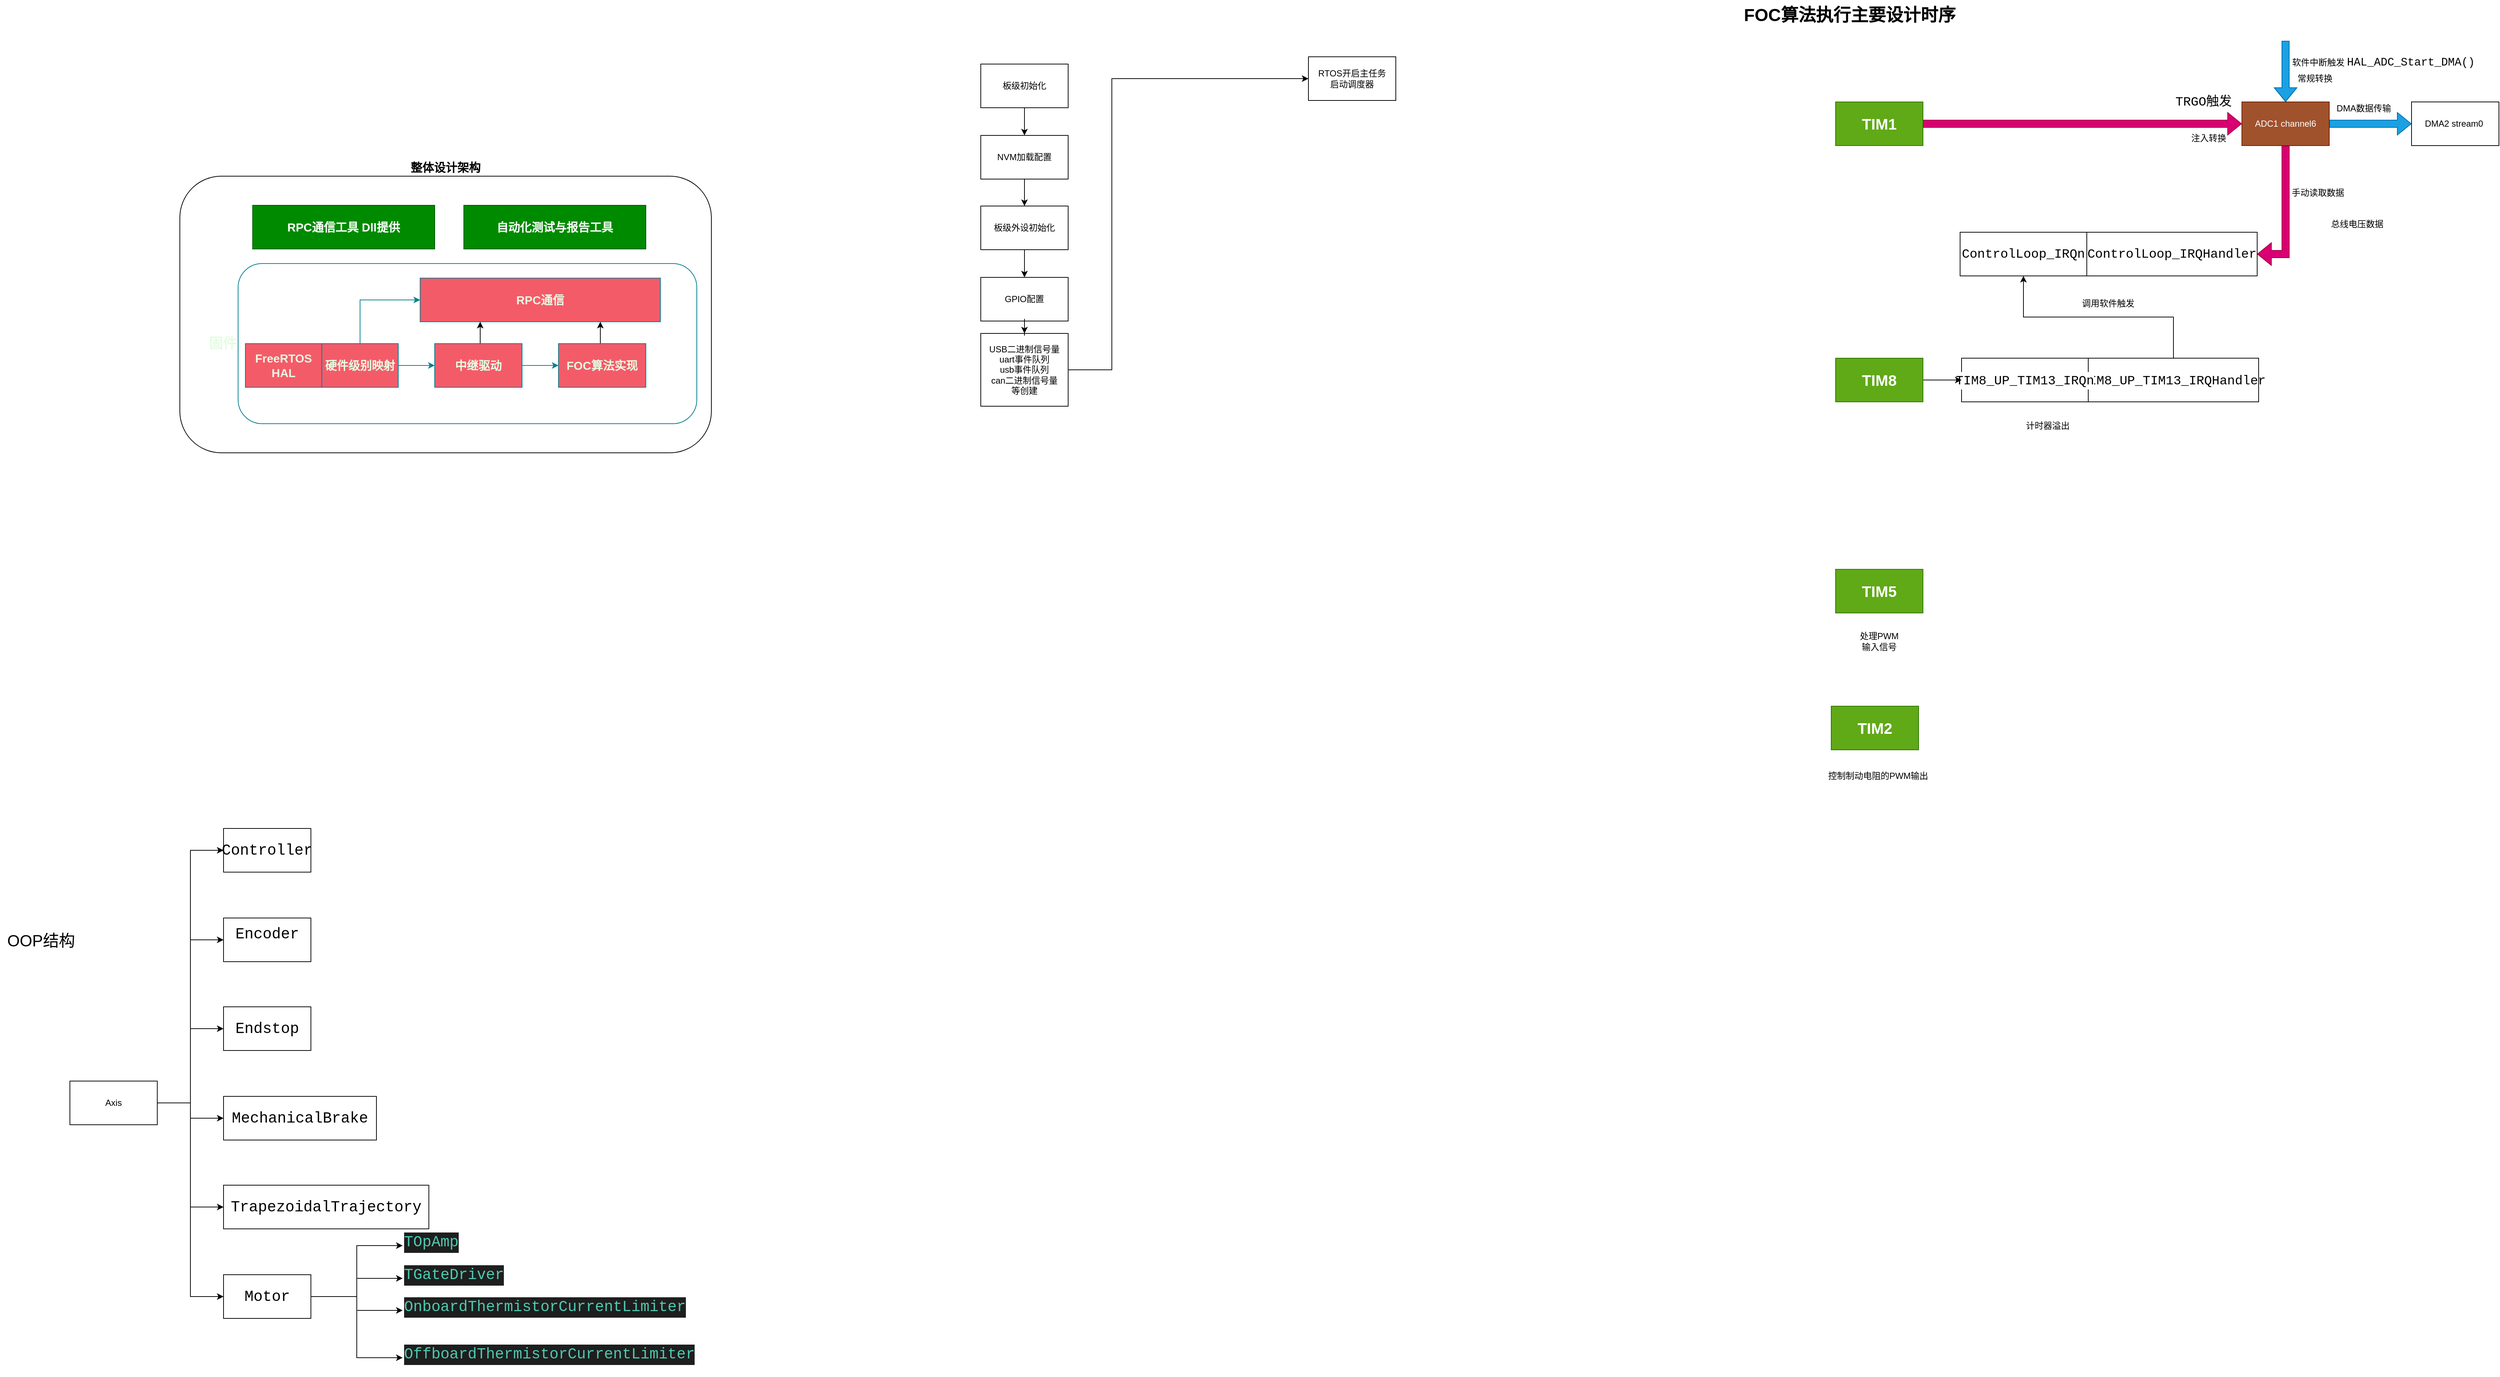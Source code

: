 <mxfile version="26.0.11">
  <diagram name="第 1 页" id="8biO5ifVdaOKBa2SmJb8">
    <mxGraphModel dx="1635" dy="735" grid="0" gridSize="10" guides="1" tooltips="1" connect="1" arrows="1" fold="1" page="0" pageScale="1" pageWidth="1169" pageHeight="827" background="none" math="0" shadow="0" adaptiveColors="auto">
      <root>
        <mxCell id="0" />
        <mxCell id="1" parent="0" />
        <mxCell id="F0WUHosokgH1Jt52Bobb-3" value="整体设计&lt;span style=&quot;background-color: transparent; color: light-dark(rgb(0, 0, 0), rgb(255, 255, 255));&quot;&gt;架构&lt;/span&gt;" style="rounded=1;whiteSpace=wrap;html=1;fontStyle=1;fontSize=16;labelPosition=center;verticalLabelPosition=top;align=center;verticalAlign=bottom;fillColor=none;" parent="1" vertex="1">
          <mxGeometry x="220" y="300" width="730" height="380" as="geometry" />
        </mxCell>
        <mxCell id="BNqlOPU7mWvOLJDjoSkw-2" value="固件" style="rounded=1;whiteSpace=wrap;html=1;strokeColor=#028090;fontColor=light-dark(#E4FDE1, #ffffff);fillColor=none;fontStyle=1;labelPosition=left;verticalLabelPosition=middle;align=right;verticalAlign=middle;spacingLeft=0;fontSize=19;" parent="1" vertex="1">
          <mxGeometry x="300" y="420" width="630" height="220" as="geometry" />
        </mxCell>
        <mxCell id="BNqlOPU7mWvOLJDjoSkw-1" value="RPC通信工具 Dll提供" style="rounded=0;whiteSpace=wrap;html=1;labelBackgroundColor=none;fillColor=#008a00;strokeColor=#005700;fontColor=#ffffff;fontStyle=1;fontSize=16;" parent="1" vertex="1">
          <mxGeometry x="320" y="340" width="250" height="60" as="geometry" />
        </mxCell>
        <mxCell id="BNqlOPU7mWvOLJDjoSkw-4" value="自动化测试与报告工具" style="rounded=0;whiteSpace=wrap;html=1;labelBackgroundColor=none;fillColor=#008a00;strokeColor=#005700;fontColor=#ffffff;fontStyle=1;fontSize=16;" parent="1" vertex="1">
          <mxGeometry x="610" y="340" width="250" height="60" as="geometry" />
        </mxCell>
        <mxCell id="7idneSWE3G47reS1xaLq-1" value="RPC通信" style="rounded=0;whiteSpace=wrap;html=1;labelBackgroundColor=none;fillColor=#F45B69;strokeColor=#028090;fontColor=light-dark(#E4FDE1, #ffffff);fontStyle=1;fontSize=16;" parent="1" vertex="1">
          <mxGeometry x="550" y="440" width="330" height="60" as="geometry" />
        </mxCell>
        <mxCell id="7idneSWE3G47reS1xaLq-7" style="edgeStyle=orthogonalEdgeStyle;rounded=0;orthogonalLoop=1;jettySize=auto;html=1;exitX=1;exitY=0.5;exitDx=0;exitDy=0;entryX=0;entryY=0.5;entryDx=0;entryDy=0;labelBackgroundColor=none;strokeColor=#028090;fontColor=light-dark(#E4FDE1, #ffffff);fontStyle=1;fontSize=16;" parent="1" source="7idneSWE3G47reS1xaLq-2" target="7idneSWE3G47reS1xaLq-3" edge="1">
          <mxGeometry relative="1" as="geometry" />
        </mxCell>
        <mxCell id="F0WUHosokgH1Jt52Bobb-1" style="edgeStyle=orthogonalEdgeStyle;rounded=0;orthogonalLoop=1;jettySize=auto;html=1;exitX=0.5;exitY=0;exitDx=0;exitDy=0;entryX=0.25;entryY=1;entryDx=0;entryDy=0;" parent="1" source="7idneSWE3G47reS1xaLq-2" target="7idneSWE3G47reS1xaLq-1" edge="1">
          <mxGeometry relative="1" as="geometry" />
        </mxCell>
        <mxCell id="7idneSWE3G47reS1xaLq-2" value="中继&lt;span style=&quot;background-color: initial;&quot;&gt;驱动&lt;/span&gt;" style="rounded=0;whiteSpace=wrap;html=1;labelBackgroundColor=none;fillColor=#F45B69;strokeColor=#028090;fontColor=light-dark(#E4FDE1, #ffffff);fontStyle=1;fontSize=16;" parent="1" vertex="1">
          <mxGeometry x="570" y="530" width="120" height="60" as="geometry" />
        </mxCell>
        <mxCell id="F0WUHosokgH1Jt52Bobb-2" style="edgeStyle=orthogonalEdgeStyle;rounded=0;orthogonalLoop=1;jettySize=auto;html=1;exitX=0.5;exitY=0;exitDx=0;exitDy=0;entryX=0.75;entryY=1;entryDx=0;entryDy=0;" parent="1" source="7idneSWE3G47reS1xaLq-3" target="7idneSWE3G47reS1xaLq-1" edge="1">
          <mxGeometry relative="1" as="geometry" />
        </mxCell>
        <mxCell id="7idneSWE3G47reS1xaLq-3" value="FOC算法实现" style="rounded=0;whiteSpace=wrap;html=1;labelBackgroundColor=none;fillColor=#F45B69;strokeColor=#028090;fontColor=light-dark(#E4FDE1, #ffffff);fontStyle=1;fontSize=16;" parent="1" vertex="1">
          <mxGeometry x="740" y="530" width="120" height="60" as="geometry" />
        </mxCell>
        <mxCell id="7idneSWE3G47reS1xaLq-5" value="" style="group;labelBackgroundColor=none;fontColor=light-dark(#E4FDE1, #ffffff);fontStyle=1;fontSize=16;" parent="1" vertex="1" connectable="0">
          <mxGeometry x="310" y="530" width="210" height="60" as="geometry" />
        </mxCell>
        <mxCell id="7F3su67hpWIr7ZEjKbrC-1" value="硬件级别映射" style="rounded=0;whiteSpace=wrap;html=1;labelBackgroundColor=none;fillColor=#F45B69;strokeColor=#028090;fontColor=light-dark(#E4FDE1, #ffffff);fontStyle=1;fontSize=16;" parent="7idneSWE3G47reS1xaLq-5" vertex="1">
          <mxGeometry x="105" width="105" height="60" as="geometry" />
        </mxCell>
        <mxCell id="7idneSWE3G47reS1xaLq-4" value="FreeRTOS&lt;div&gt;HAL&lt;/div&gt;" style="rounded=0;whiteSpace=wrap;html=1;labelBackgroundColor=none;fillColor=#F45B69;strokeColor=#028090;fontColor=light-dark(#E4FDE1, #ffffff);fontStyle=1;fontSize=16;" parent="7idneSWE3G47reS1xaLq-5" vertex="1">
          <mxGeometry width="105" height="60" as="geometry" />
        </mxCell>
        <mxCell id="7idneSWE3G47reS1xaLq-6" style="edgeStyle=orthogonalEdgeStyle;rounded=0;orthogonalLoop=1;jettySize=auto;html=1;exitX=1;exitY=0.5;exitDx=0;exitDy=0;entryX=0;entryY=0.5;entryDx=0;entryDy=0;labelBackgroundColor=none;strokeColor=#028090;fontColor=light-dark(#E4FDE1, #ffffff);fontStyle=1;fontSize=16;" parent="1" source="7F3su67hpWIr7ZEjKbrC-1" target="7idneSWE3G47reS1xaLq-2" edge="1">
          <mxGeometry relative="1" as="geometry" />
        </mxCell>
        <mxCell id="7idneSWE3G47reS1xaLq-8" style="edgeStyle=orthogonalEdgeStyle;rounded=0;orthogonalLoop=1;jettySize=auto;html=1;exitX=0.5;exitY=0;exitDx=0;exitDy=0;entryX=0;entryY=0.5;entryDx=0;entryDy=0;labelBackgroundColor=none;strokeColor=#028090;fontColor=light-dark(#E4FDE1, #ffffff);fontStyle=1;fontSize=16;" parent="1" source="7F3su67hpWIr7ZEjKbrC-1" target="7idneSWE3G47reS1xaLq-1" edge="1">
          <mxGeometry relative="1" as="geometry" />
        </mxCell>
        <mxCell id="F0WUHosokgH1Jt52Bobb-6" value="" style="edgeStyle=orthogonalEdgeStyle;rounded=0;orthogonalLoop=1;jettySize=auto;html=1;labelBackgroundColor=none;fontColor=#FF0000;fillColor=none;" parent="1" source="F0WUHosokgH1Jt52Bobb-4" target="F0WUHosokgH1Jt52Bobb-5" edge="1">
          <mxGeometry relative="1" as="geometry" />
        </mxCell>
        <mxCell id="F0WUHosokgH1Jt52Bobb-4" value="板级初始化" style="rounded=0;whiteSpace=wrap;html=1;labelBackgroundColor=none;fillColor=none;" parent="1" vertex="1">
          <mxGeometry x="1320" y="146" width="120" height="60" as="geometry" />
        </mxCell>
        <mxCell id="F0WUHosokgH1Jt52Bobb-8" value="" style="edgeStyle=orthogonalEdgeStyle;rounded=0;orthogonalLoop=1;jettySize=auto;html=1;labelBackgroundColor=none;fontColor=#FF0000;fillColor=none;" parent="1" source="F0WUHosokgH1Jt52Bobb-5" target="F0WUHosokgH1Jt52Bobb-7" edge="1">
          <mxGeometry relative="1" as="geometry" />
        </mxCell>
        <mxCell id="F0WUHosokgH1Jt52Bobb-5" value="NVM加载配置" style="rounded=0;whiteSpace=wrap;html=1;labelBackgroundColor=none;fillColor=none;" parent="1" vertex="1">
          <mxGeometry x="1320" y="244" width="120" height="60" as="geometry" />
        </mxCell>
        <mxCell id="F0WUHosokgH1Jt52Bobb-10" value="" style="edgeStyle=orthogonalEdgeStyle;rounded=0;orthogonalLoop=1;jettySize=auto;html=1;labelBackgroundColor=none;fontColor=#FF0000;fillColor=none;" parent="1" source="F0WUHosokgH1Jt52Bobb-7" target="F0WUHosokgH1Jt52Bobb-9" edge="1">
          <mxGeometry relative="1" as="geometry" />
        </mxCell>
        <mxCell id="F0WUHosokgH1Jt52Bobb-7" value="板级外设初始化" style="rounded=0;whiteSpace=wrap;html=1;labelBackgroundColor=none;fillColor=none;" parent="1" vertex="1">
          <mxGeometry x="1320" y="341" width="120" height="60" as="geometry" />
        </mxCell>
        <mxCell id="F0WUHosokgH1Jt52Bobb-12" value="" style="edgeStyle=orthogonalEdgeStyle;rounded=0;orthogonalLoop=1;jettySize=auto;html=1;labelBackgroundColor=none;fontColor=#FF0000;fillColor=none;" parent="1" source="F0WUHosokgH1Jt52Bobb-9" target="F0WUHosokgH1Jt52Bobb-11" edge="1">
          <mxGeometry relative="1" as="geometry" />
        </mxCell>
        <mxCell id="F0WUHosokgH1Jt52Bobb-9" value="GPIO配置" style="rounded=0;whiteSpace=wrap;html=1;labelBackgroundColor=none;fillColor=none;" parent="1" vertex="1">
          <mxGeometry x="1320" y="439" width="120" height="60" as="geometry" />
        </mxCell>
        <mxCell id="F0WUHosokgH1Jt52Bobb-14" value="" style="edgeStyle=orthogonalEdgeStyle;rounded=0;orthogonalLoop=1;jettySize=auto;html=1;entryX=0;entryY=0.5;entryDx=0;entryDy=0;labelBackgroundColor=none;fontColor=#FF0000;fillColor=none;" parent="1" source="F0WUHosokgH1Jt52Bobb-11" target="F0WUHosokgH1Jt52Bobb-13" edge="1">
          <mxGeometry relative="1" as="geometry">
            <Array as="points">
              <mxPoint x="1500" y="566" />
              <mxPoint x="1500" y="166" />
            </Array>
          </mxGeometry>
        </mxCell>
        <mxCell id="F0WUHosokgH1Jt52Bobb-11" value="USB二进制信号量&lt;div&gt;uart事件队列&lt;/div&gt;&lt;div&gt;usb事件队列&lt;/div&gt;&lt;div&gt;can二进制信号量&lt;/div&gt;&lt;div&gt;等创建&lt;/div&gt;" style="rounded=0;whiteSpace=wrap;html=1;labelBackgroundColor=none;fillColor=none;" parent="1" vertex="1">
          <mxGeometry x="1320" y="516" width="120" height="100" as="geometry" />
        </mxCell>
        <mxCell id="F0WUHosokgH1Jt52Bobb-13" value="RTOS开启主任务&lt;div&gt;启动调度器&lt;/div&gt;" style="whiteSpace=wrap;html=1;rounded=0;labelBackgroundColor=none;fillColor=none;" parent="1" vertex="1">
          <mxGeometry x="1770" y="136" width="120" height="60" as="geometry" />
        </mxCell>
        <mxCell id="3kmo7YIdoAM12e9ZociS-3" style="edgeStyle=orthogonalEdgeStyle;rounded=0;orthogonalLoop=1;jettySize=auto;html=1;exitX=1;exitY=0.5;exitDx=0;exitDy=0;entryX=0;entryY=0.5;entryDx=0;entryDy=0;fillColor=#d80073;strokeColor=#A50040;shape=flexArrow;" edge="1" parent="1" source="3kmo7YIdoAM12e9ZociS-1" target="3kmo7YIdoAM12e9ZociS-2">
          <mxGeometry relative="1" as="geometry" />
        </mxCell>
        <mxCell id="3kmo7YIdoAM12e9ZociS-1" value="TIM1" style="rounded=0;whiteSpace=wrap;html=1;fillColor=#60a917;fontColor=light-dark(#FFFFFF,#FFFFFF);strokeColor=#2D7600;fontStyle=1;fontSize=21;" vertex="1" parent="1">
          <mxGeometry x="2494" y="198" width="120" height="60" as="geometry" />
        </mxCell>
        <mxCell id="3kmo7YIdoAM12e9ZociS-8" style="edgeStyle=orthogonalEdgeStyle;rounded=0;orthogonalLoop=1;jettySize=auto;html=1;exitX=0.5;exitY=0;exitDx=0;exitDy=0;startArrow=classic;startFill=0;endArrow=none;fillColor=#1ba1e2;strokeColor=#006EAF;shape=flexArrow;" edge="1" parent="1" source="3kmo7YIdoAM12e9ZociS-2">
          <mxGeometry relative="1" as="geometry">
            <mxPoint x="3112" y="114" as="targetPoint" />
          </mxGeometry>
        </mxCell>
        <mxCell id="3kmo7YIdoAM12e9ZociS-9" style="edgeStyle=orthogonalEdgeStyle;rounded=0;orthogonalLoop=1;jettySize=auto;html=1;exitX=1;exitY=0.5;exitDx=0;exitDy=0;fillColor=#1ba1e2;strokeColor=#006EAF;shape=flexArrow;entryX=0;entryY=0.5;entryDx=0;entryDy=0;" edge="1" parent="1" source="3kmo7YIdoAM12e9ZociS-2" target="3kmo7YIdoAM12e9ZociS-10">
          <mxGeometry relative="1" as="geometry">
            <mxPoint x="3221.676" y="228.108" as="targetPoint" />
          </mxGeometry>
        </mxCell>
        <mxCell id="3kmo7YIdoAM12e9ZociS-17" style="edgeStyle=orthogonalEdgeStyle;rounded=0;orthogonalLoop=1;jettySize=auto;html=1;exitX=0.5;exitY=1;exitDx=0;exitDy=0;entryX=1;entryY=0.5;entryDx=0;entryDy=0;fillColor=#d80073;strokeColor=#A50040;shape=flexArrow;" edge="1" parent="1" source="3kmo7YIdoAM12e9ZociS-2" target="3kmo7YIdoAM12e9ZociS-15">
          <mxGeometry relative="1" as="geometry" />
        </mxCell>
        <mxCell id="3kmo7YIdoAM12e9ZociS-2" value="ADC1 channel6" style="rounded=0;whiteSpace=wrap;html=1;fillColor=#a0522d;fontColor=#ffffff;strokeColor=#6D1F00;" vertex="1" parent="1">
          <mxGeometry x="3052" y="198" width="120" height="60" as="geometry" />
        </mxCell>
        <mxCell id="3kmo7YIdoAM12e9ZociS-4" value="&lt;p style=&quot;font-family: Consolas, &amp;quot;Courier New&amp;quot;, monospace; font-size: 17.6px; line-height: 24px; white-space-collapse: preserve;&quot;&gt;&lt;span style=&quot;&quot;&gt;TRGO触发&lt;/span&gt;&lt;/p&gt;" style="text;html=1;align=center;verticalAlign=middle;resizable=0;points=[];autosize=1;strokeColor=none;fillColor=none;fontColor=default;labelBackgroundColor=none;" vertex="1" parent="1">
          <mxGeometry x="2953" y="161" width="92" height="71" as="geometry" />
        </mxCell>
        <mxCell id="3kmo7YIdoAM12e9ZociS-5" value="注入转换" style="text;html=1;align=center;verticalAlign=middle;resizable=0;points=[];autosize=1;strokeColor=none;fillColor=none;" vertex="1" parent="1">
          <mxGeometry x="2973" y="235" width="66" height="26" as="geometry" />
        </mxCell>
        <mxCell id="3kmo7YIdoAM12e9ZociS-7" value="软件中断触发&amp;nbsp;&lt;span style=&quot;font-family: Consolas, &amp;quot;Courier New&amp;quot;, monospace; font-size: 15.4px; white-space-collapse: preserve;&quot;&gt;HAL_ADC_Start_DMA&lt;/span&gt;&lt;span style=&quot;font-family: Consolas, &amp;quot;Courier New&amp;quot;, monospace; font-size: 15.4px; white-space-collapse: preserve;&quot;&gt;&lt;font&gt;()&lt;/font&gt;&lt;/span&gt;" style="text;html=1;align=center;verticalAlign=middle;resizable=0;points=[];autosize=1;strokeColor=none;fillColor=none;fontColor=default;" vertex="1" parent="1">
          <mxGeometry x="3119" y="129" width="254" height="30" as="geometry" />
        </mxCell>
        <mxCell id="3kmo7YIdoAM12e9ZociS-10" value="DMA2 stream0&amp;nbsp;" style="whiteSpace=wrap;html=1;" vertex="1" parent="1">
          <mxGeometry x="3285" y="198" width="120" height="60" as="geometry" />
        </mxCell>
        <mxCell id="3kmo7YIdoAM12e9ZociS-11" value="常规转换" style="text;html=1;align=center;verticalAlign=middle;resizable=0;points=[];autosize=1;strokeColor=none;fillColor=none;" vertex="1" parent="1">
          <mxGeometry x="3119" y="153" width="66" height="26" as="geometry" />
        </mxCell>
        <mxCell id="3kmo7YIdoAM12e9ZociS-12" value="DMA数据传输" style="text;html=1;align=center;verticalAlign=middle;resizable=0;points=[];autosize=1;strokeColor=none;fillColor=none;" vertex="1" parent="1">
          <mxGeometry x="3172" y="194" width="93" height="26" as="geometry" />
        </mxCell>
        <mxCell id="3kmo7YIdoAM12e9ZociS-18" value="手动读取数据" style="text;html=1;align=center;verticalAlign=middle;resizable=0;points=[];autosize=1;strokeColor=none;fillColor=none;" vertex="1" parent="1">
          <mxGeometry x="3111" y="310" width="90" height="26" as="geometry" />
        </mxCell>
        <mxCell id="3kmo7YIdoAM12e9ZociS-22" value="" style="group" vertex="1" connectable="0" parent="1">
          <mxGeometry x="2665" y="377" width="408" height="60" as="geometry" />
        </mxCell>
        <mxCell id="3kmo7YIdoAM12e9ZociS-15" value="&lt;span style=&quot;font-family: Consolas, &amp;quot;Courier New&amp;quot;, monospace; font-size: 17.6px; text-align: left; white-space: pre;&quot;&gt;ControlLoop_IRQHandler&lt;/span&gt;" style="rounded=0;whiteSpace=wrap;html=1;" vertex="1" parent="3kmo7YIdoAM12e9ZociS-22">
          <mxGeometry x="174" width="234" height="60" as="geometry" />
        </mxCell>
        <mxCell id="3kmo7YIdoAM12e9ZociS-21" value="&lt;span style=&quot;font-family: Consolas, &amp;quot;Courier New&amp;quot;, monospace; font-size: 17.6px; font-style: normal; font-variant-ligatures: normal; font-variant-caps: normal; font-weight: 400; letter-spacing: normal; orphans: 2; text-align: left; text-indent: 0px; text-transform: none; widows: 2; word-spacing: 0px; -webkit-text-stroke-width: 0px; white-space: pre; text-decoration-thickness: initial; text-decoration-style: initial; text-decoration-color: initial; float: none; display: inline !important;&quot;&gt;ControlLoop_IRQn&lt;/span&gt;" style="rounded=0;whiteSpace=wrap;html=1;fontColor=default;labelBackgroundColor=none;" vertex="1" parent="3kmo7YIdoAM12e9ZociS-22">
          <mxGeometry width="174" height="60" as="geometry" />
        </mxCell>
        <mxCell id="3kmo7YIdoAM12e9ZociS-28" value="" style="group" vertex="1" connectable="0" parent="1">
          <mxGeometry x="2667" y="550" width="408" height="60" as="geometry" />
        </mxCell>
        <mxCell id="3kmo7YIdoAM12e9ZociS-26" value="&lt;div style=&quot;font-family: Consolas, &amp;quot;Courier New&amp;quot;, monospace; font-size: 17.6px; line-height: 24px; white-space: pre;&quot;&gt;&lt;span style=&quot;&quot;&gt;TIM8_UP_TIM13_IRQHandler&lt;/span&gt;&lt;/div&gt;" style="rounded=0;whiteSpace=wrap;html=1;container=0;fontColor=default;labelBackgroundColor=none;" vertex="1" parent="3kmo7YIdoAM12e9ZociS-28">
          <mxGeometry x="174" width="234" height="60" as="geometry" />
        </mxCell>
        <mxCell id="3kmo7YIdoAM12e9ZociS-27" value="&lt;div style=&quot;font-family: Consolas, &amp;quot;Courier New&amp;quot;, monospace; font-size: 17.6px; line-height: 24px; white-space: pre;&quot;&gt;&lt;span style=&quot;&quot;&gt;TIM8_UP_TIM13_IRQn&lt;/span&gt;&lt;/div&gt;" style="rounded=0;whiteSpace=wrap;html=1;fontColor=default;labelBackgroundColor=default;container=0;" vertex="1" parent="3kmo7YIdoAM12e9ZociS-28">
          <mxGeometry width="174" height="60" as="geometry" />
        </mxCell>
        <mxCell id="3kmo7YIdoAM12e9ZociS-29" style="edgeStyle=orthogonalEdgeStyle;rounded=0;orthogonalLoop=1;jettySize=auto;html=1;exitX=0.5;exitY=0;exitDx=0;exitDy=0;entryX=0.5;entryY=1;entryDx=0;entryDy=0;" edge="1" parent="1" source="3kmo7YIdoAM12e9ZociS-26" target="3kmo7YIdoAM12e9ZociS-21">
          <mxGeometry relative="1" as="geometry" />
        </mxCell>
        <mxCell id="3kmo7YIdoAM12e9ZociS-30" value="调用软件触发" style="text;html=1;align=center;verticalAlign=middle;resizable=0;points=[];autosize=1;strokeColor=none;fillColor=none;" vertex="1" parent="1">
          <mxGeometry x="2823" y="462" width="90" height="26" as="geometry" />
        </mxCell>
        <mxCell id="3kmo7YIdoAM12e9ZociS-32" style="edgeStyle=orthogonalEdgeStyle;rounded=0;orthogonalLoop=1;jettySize=auto;html=1;exitX=1;exitY=0.5;exitDx=0;exitDy=0;entryX=0;entryY=0.5;entryDx=0;entryDy=0;" edge="1" parent="1" source="3kmo7YIdoAM12e9ZociS-31" target="3kmo7YIdoAM12e9ZociS-27">
          <mxGeometry relative="1" as="geometry" />
        </mxCell>
        <mxCell id="3kmo7YIdoAM12e9ZociS-31" value="TIM8" style="rounded=0;whiteSpace=wrap;html=1;fillColor=#60a917;fontColor=light-dark(#FFFFFF,#FFFFFF);strokeColor=#2D7600;fontStyle=1;fontSize=21;" vertex="1" parent="1">
          <mxGeometry x="2494" y="550" width="120" height="60" as="geometry" />
        </mxCell>
        <mxCell id="3kmo7YIdoAM12e9ZociS-33" value="计时器溢出" style="text;html=1;align=center;verticalAlign=middle;resizable=0;points=[];autosize=1;strokeColor=none;fillColor=none;" vertex="1" parent="1">
          <mxGeometry x="2746" y="630" width="78" height="26" as="geometry" />
        </mxCell>
        <mxCell id="3kmo7YIdoAM12e9ZociS-34" value="FOC算法执行主要设计时序" style="text;html=1;align=center;verticalAlign=middle;resizable=0;points=[];autosize=1;strokeColor=none;fillColor=none;fontStyle=1;fontSize=24;" vertex="1" parent="1">
          <mxGeometry x="2358" y="58" width="309" height="41" as="geometry" />
        </mxCell>
        <mxCell id="3kmo7YIdoAM12e9ZociS-35" value="TIM5" style="rounded=0;whiteSpace=wrap;html=1;fillColor=#60a917;fontColor=light-dark(#FFFFFF,#FFFFFF);strokeColor=#2D7600;fontStyle=1;fontSize=21;" vertex="1" parent="1">
          <mxGeometry x="2494" y="840" width="120" height="60" as="geometry" />
        </mxCell>
        <mxCell id="3kmo7YIdoAM12e9ZociS-36" value="处理PWM输入信号" style="text;html=1;align=center;verticalAlign=middle;whiteSpace=wrap;rounded=0;" vertex="1" parent="1">
          <mxGeometry x="2524" y="924" width="60" height="30" as="geometry" />
        </mxCell>
        <mxCell id="3kmo7YIdoAM12e9ZociS-38" value="TIM2" style="rounded=0;whiteSpace=wrap;html=1;fillColor=#60a917;fontColor=light-dark(#FFFFFF,#FFFFFF);strokeColor=#2D7600;fontStyle=1;fontSize=21;" vertex="1" parent="1">
          <mxGeometry x="2488" y="1028" width="120" height="60" as="geometry" />
        </mxCell>
        <mxCell id="3kmo7YIdoAM12e9ZociS-39" value="控制制动电阻的PWM输出" style="text;html=1;align=center;verticalAlign=middle;resizable=0;points=[];autosize=1;strokeColor=none;fillColor=none;" vertex="1" parent="1">
          <mxGeometry x="2474" y="1111" width="155" height="26" as="geometry" />
        </mxCell>
        <mxCell id="3kmo7YIdoAM12e9ZociS-40" value="总线电压数据" style="text;html=1;align=center;verticalAlign=middle;resizable=0;points=[];autosize=1;strokeColor=none;fillColor=none;" vertex="1" parent="1">
          <mxGeometry x="3165" y="353" width="90" height="26" as="geometry" />
        </mxCell>
        <mxCell id="3kmo7YIdoAM12e9ZociS-53" style="edgeStyle=orthogonalEdgeStyle;rounded=0;orthogonalLoop=1;jettySize=auto;html=1;exitX=1;exitY=0.5;exitDx=0;exitDy=0;entryX=0;entryY=0.5;entryDx=0;entryDy=0;" edge="1" parent="1" source="3kmo7YIdoAM12e9ZociS-41" target="3kmo7YIdoAM12e9ZociS-43">
          <mxGeometry relative="1" as="geometry" />
        </mxCell>
        <mxCell id="3kmo7YIdoAM12e9ZociS-56" style="edgeStyle=orthogonalEdgeStyle;rounded=0;orthogonalLoop=1;jettySize=auto;html=1;exitX=1;exitY=0.5;exitDx=0;exitDy=0;entryX=0;entryY=0.5;entryDx=0;entryDy=0;" edge="1" parent="1" source="3kmo7YIdoAM12e9ZociS-41" target="3kmo7YIdoAM12e9ZociS-47">
          <mxGeometry relative="1" as="geometry" />
        </mxCell>
        <mxCell id="3kmo7YIdoAM12e9ZociS-57" style="edgeStyle=orthogonalEdgeStyle;rounded=0;orthogonalLoop=1;jettySize=auto;html=1;exitX=1;exitY=0.5;exitDx=0;exitDy=0;entryX=0;entryY=0.5;entryDx=0;entryDy=0;" edge="1" parent="1" source="3kmo7YIdoAM12e9ZociS-41" target="3kmo7YIdoAM12e9ZociS-46">
          <mxGeometry relative="1" as="geometry" />
        </mxCell>
        <mxCell id="3kmo7YIdoAM12e9ZociS-58" style="edgeStyle=orthogonalEdgeStyle;rounded=0;orthogonalLoop=1;jettySize=auto;html=1;exitX=1;exitY=0.5;exitDx=0;exitDy=0;entryX=0;entryY=0.5;entryDx=0;entryDy=0;" edge="1" parent="1" source="3kmo7YIdoAM12e9ZociS-41" target="3kmo7YIdoAM12e9ZociS-44">
          <mxGeometry relative="1" as="geometry" />
        </mxCell>
        <mxCell id="3kmo7YIdoAM12e9ZociS-68" style="edgeStyle=orthogonalEdgeStyle;rounded=0;orthogonalLoop=1;jettySize=auto;html=1;exitX=1;exitY=0.5;exitDx=0;exitDy=0;entryX=0;entryY=0.5;entryDx=0;entryDy=0;" edge="1" parent="1" source="3kmo7YIdoAM12e9ZociS-41" target="3kmo7YIdoAM12e9ZociS-66">
          <mxGeometry relative="1" as="geometry" />
        </mxCell>
        <mxCell id="3kmo7YIdoAM12e9ZociS-69" style="edgeStyle=orthogonalEdgeStyle;rounded=0;orthogonalLoop=1;jettySize=auto;html=1;exitX=1;exitY=0.5;exitDx=0;exitDy=0;entryX=0;entryY=0.5;entryDx=0;entryDy=0;" edge="1" parent="1" source="3kmo7YIdoAM12e9ZociS-41" target="3kmo7YIdoAM12e9ZociS-65">
          <mxGeometry relative="1" as="geometry" />
        </mxCell>
        <mxCell id="3kmo7YIdoAM12e9ZociS-41" value="Axis" style="rounded=0;whiteSpace=wrap;html=1;fontColor=default;labelBackgroundColor=none;" vertex="1" parent="1">
          <mxGeometry x="69" y="1543" width="120" height="60" as="geometry" />
        </mxCell>
        <mxCell id="3kmo7YIdoAM12e9ZociS-43" value="&lt;div style=&quot;font-family: Consolas, &amp;quot;Courier New&amp;quot;, monospace; font-size: 20.8px; line-height: 28px; white-space: pre;&quot;&gt;&lt;span style=&quot;&quot;&gt;Controller&lt;/span&gt;&lt;/div&gt;" style="rounded=0;whiteSpace=wrap;html=1;fontColor=default;labelBackgroundColor=none;" vertex="1" parent="1">
          <mxGeometry x="280" y="1196" width="120" height="60" as="geometry" />
        </mxCell>
        <mxCell id="3kmo7YIdoAM12e9ZociS-59" style="edgeStyle=orthogonalEdgeStyle;rounded=0;orthogonalLoop=1;jettySize=auto;html=1;exitX=1;exitY=0.5;exitDx=0;exitDy=0;entryX=0;entryY=0.5;entryDx=0;entryDy=0;" edge="1" parent="1" source="3kmo7YIdoAM12e9ZociS-44" target="3kmo7YIdoAM12e9ZociS-49">
          <mxGeometry relative="1" as="geometry" />
        </mxCell>
        <mxCell id="3kmo7YIdoAM12e9ZociS-60" style="edgeStyle=orthogonalEdgeStyle;rounded=0;orthogonalLoop=1;jettySize=auto;html=1;exitX=1;exitY=0.5;exitDx=0;exitDy=0;" edge="1" parent="1" source="3kmo7YIdoAM12e9ZociS-44" target="3kmo7YIdoAM12e9ZociS-48">
          <mxGeometry relative="1" as="geometry" />
        </mxCell>
        <mxCell id="3kmo7YIdoAM12e9ZociS-61" style="edgeStyle=orthogonalEdgeStyle;rounded=0;orthogonalLoop=1;jettySize=auto;html=1;exitX=1;exitY=0.5;exitDx=0;exitDy=0;entryX=0;entryY=0.5;entryDx=0;entryDy=0;" edge="1" parent="1" source="3kmo7YIdoAM12e9ZociS-44" target="3kmo7YIdoAM12e9ZociS-50">
          <mxGeometry relative="1" as="geometry" />
        </mxCell>
        <mxCell id="3kmo7YIdoAM12e9ZociS-62" style="edgeStyle=orthogonalEdgeStyle;rounded=0;orthogonalLoop=1;jettySize=auto;html=1;exitX=1;exitY=0.5;exitDx=0;exitDy=0;entryX=0;entryY=0.5;entryDx=0;entryDy=0;" edge="1" parent="1" source="3kmo7YIdoAM12e9ZociS-44" target="3kmo7YIdoAM12e9ZociS-51">
          <mxGeometry relative="1" as="geometry" />
        </mxCell>
        <mxCell id="3kmo7YIdoAM12e9ZociS-44" value="&lt;div style=&quot;font-family: Consolas, &amp;quot;Courier New&amp;quot;, monospace; font-size: 20.8px; line-height: 28px; white-space: pre;&quot;&gt;&lt;span style=&quot;&quot;&gt;Motor&lt;/span&gt;&lt;/div&gt;" style="rounded=0;whiteSpace=wrap;html=1;fontColor=default;labelBackgroundColor=none;" vertex="1" parent="1">
          <mxGeometry x="280" y="1809" width="120" height="60" as="geometry" />
        </mxCell>
        <mxCell id="3kmo7YIdoAM12e9ZociS-46" value="&lt;div style=&quot;font-family: Consolas, &amp;quot;Courier New&amp;quot;, monospace; font-size: 20.8px; line-height: 28px; white-space: pre;&quot;&gt;&lt;span style=&quot;&quot;&gt;TrapezoidalTrajectory&lt;/span&gt;&lt;/div&gt;" style="rounded=0;whiteSpace=wrap;html=1;fontColor=default;labelBackgroundColor=none;" vertex="1" parent="1">
          <mxGeometry x="280" y="1686" width="282" height="60" as="geometry" />
        </mxCell>
        <mxCell id="3kmo7YIdoAM12e9ZociS-47" value="&lt;div style=&quot;font-family: Consolas, &amp;quot;Courier New&amp;quot;, monospace; font-size: 20.8px; line-height: 28px; white-space: pre;&quot;&gt;&lt;span style=&quot;&quot;&gt;MechanicalBrake&lt;/span&gt;&lt;/div&gt;" style="rounded=0;whiteSpace=wrap;html=1;fontColor=default;labelBackgroundColor=default;" vertex="1" parent="1">
          <mxGeometry x="280" y="1564" width="210" height="60" as="geometry" />
        </mxCell>
        <mxCell id="3kmo7YIdoAM12e9ZociS-48" value="&lt;div style=&quot;color: #dadada;background-color: #1e1e1e;font-family: Consolas, &#39;Courier New&#39;, monospace;font-weight: normal;font-size: 20.8px;line-height: 28px;white-space: pre;&quot;&gt;&lt;div&gt;&lt;span style=&quot;color: #4ec9b0;&quot;&gt;TGateDriver&lt;/span&gt;&lt;/div&gt;&lt;/div&gt;" style="text;whiteSpace=wrap;html=1;" vertex="1" parent="1">
          <mxGeometry x="525.998" y="1789" width="154" height="50" as="geometry" />
        </mxCell>
        <mxCell id="3kmo7YIdoAM12e9ZociS-49" value="&lt;div style=&quot;color: #dadada;background-color: #1e1e1e;font-family: Consolas, &#39;Courier New&#39;, monospace;font-weight: normal;font-size: 20.8px;line-height: 28px;white-space: pre;&quot;&gt;&lt;div&gt;&lt;span style=&quot;color: #4ec9b0;&quot;&gt;TOpAmp&lt;/span&gt;&lt;/div&gt;&lt;/div&gt;" style="text;whiteSpace=wrap;html=1;" vertex="1" parent="1">
          <mxGeometry x="525.998" y="1743.998" width="97" height="50" as="geometry" />
        </mxCell>
        <mxCell id="3kmo7YIdoAM12e9ZociS-50" value="&lt;div style=&quot;color: #dadada;background-color: #1e1e1e;font-family: Consolas, &#39;Courier New&#39;, monospace;font-weight: normal;font-size: 20.8px;line-height: 28px;white-space: pre;&quot;&gt;&lt;div&gt;&lt;span style=&quot;color: #4ec9b0;&quot;&gt;OnboardThermistorCurrentLimiter&lt;/span&gt;&lt;/div&gt;&lt;/div&gt;" style="text;whiteSpace=wrap;html=1;" vertex="1" parent="1">
          <mxGeometry x="525.998" y="1833" width="395" height="50" as="geometry" />
        </mxCell>
        <mxCell id="3kmo7YIdoAM12e9ZociS-51" value="&lt;div style=&quot;color: #dadada;background-color: #1e1e1e;font-family: Consolas, &#39;Courier New&#39;, monospace;font-weight: normal;font-size: 20.8px;line-height: 28px;white-space: pre;&quot;&gt;&lt;div&gt;&lt;span style=&quot;color: #4ec9b0;&quot;&gt;OffboardThermistorCurrentLimiter&lt;/span&gt;&lt;/div&gt;&lt;/div&gt;" style="text;whiteSpace=wrap;html=1;" vertex="1" parent="1">
          <mxGeometry x="525.998" y="1898.004" width="394" height="50" as="geometry" />
        </mxCell>
        <mxCell id="3kmo7YIdoAM12e9ZociS-63" value="OOP结构" style="text;html=1;align=center;verticalAlign=middle;resizable=0;points=[];autosize=1;strokeColor=none;fillColor=none;fontSize=22;" vertex="1" parent="1">
          <mxGeometry x="-27" y="1332" width="111" height="38" as="geometry" />
        </mxCell>
        <mxCell id="3kmo7YIdoAM12e9ZociS-65" value="&#xa;&lt;div style=&quot;font-family: Consolas, &amp;quot;Courier New&amp;quot;, monospace; font-weight: normal; font-size: 20.8px; line-height: 28px; white-space: pre;&quot;&gt;&lt;div&gt;&lt;span style=&quot;&quot;&gt;Encoder&lt;/span&gt;&lt;/div&gt;&lt;/div&gt;&#xa;&#xa;" style="rounded=0;whiteSpace=wrap;html=1;fontColor=default;labelBackgroundColor=none;" vertex="1" parent="1">
          <mxGeometry x="280" y="1319" width="120" height="60" as="geometry" />
        </mxCell>
        <mxCell id="3kmo7YIdoAM12e9ZociS-66" value="&lt;div style=&quot;font-family: Consolas, &amp;quot;Courier New&amp;quot;, monospace; font-size: 20.8px; line-height: 28px; white-space: pre;&quot;&gt;&lt;span style=&quot;&quot;&gt;Endstop&lt;/span&gt;&lt;/div&gt;" style="rounded=0;whiteSpace=wrap;html=1;fontColor=default;labelBackgroundColor=none;" vertex="1" parent="1">
          <mxGeometry x="280" y="1441" width="120" height="60" as="geometry" />
        </mxCell>
      </root>
    </mxGraphModel>
  </diagram>
</mxfile>
